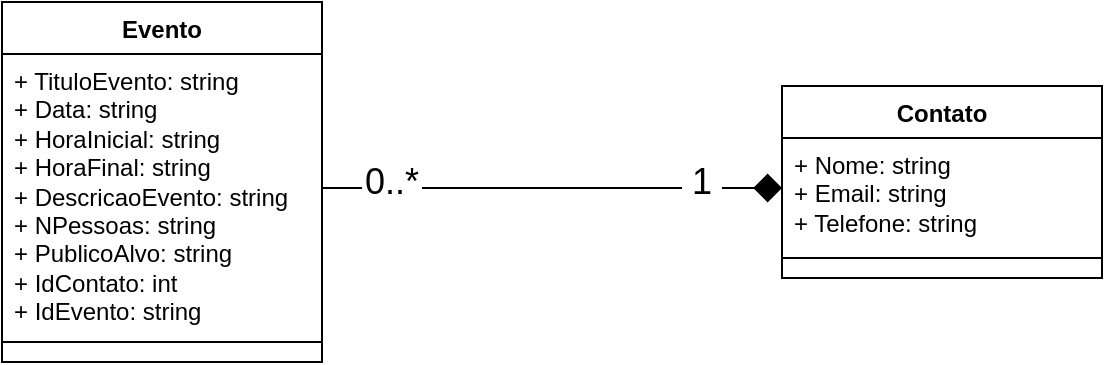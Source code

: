 <mxfile version="24.1.0" type="device">
  <diagram id="C5RBs43oDa-KdzZeNtuy" name="Page-1">
    <mxGraphModel dx="1050" dy="621" grid="1" gridSize="10" guides="1" tooltips="1" connect="1" arrows="1" fold="1" page="1" pageScale="1" pageWidth="827" pageHeight="1169" math="0" shadow="0">
      <root>
        <mxCell id="WIyWlLk6GJQsqaUBKTNV-0" />
        <mxCell id="WIyWlLk6GJQsqaUBKTNV-1" parent="WIyWlLk6GJQsqaUBKTNV-0" />
        <mxCell id="mDrASAeawT7VfgAQTiGS-0" value="Evento" style="swimlane;fontStyle=1;align=center;verticalAlign=top;childLayout=stackLayout;horizontal=1;startSize=26;horizontalStack=0;resizeParent=1;resizeParentMax=0;resizeLast=0;collapsible=1;marginBottom=0;whiteSpace=wrap;html=1;" parent="WIyWlLk6GJQsqaUBKTNV-1" vertex="1">
          <mxGeometry x="140" y="253" width="160" height="180" as="geometry">
            <mxRectangle x="254" y="260" width="100" height="30" as="alternateBounds" />
          </mxGeometry>
        </mxCell>
        <mxCell id="mDrASAeawT7VfgAQTiGS-1" value="+ TituloEvento: string&lt;div&gt;+&amp;nbsp;&lt;span style=&quot;background-color: initial;&quot;&gt;Data: string&lt;/span&gt;&lt;/div&gt;&lt;div&gt;&lt;span style=&quot;background-color: initial;&quot;&gt;+ HoraInicial: string&lt;/span&gt;&lt;/div&gt;&lt;div&gt;&lt;span style=&quot;background-color: initial;&quot;&gt;+ HoraFinal: string&lt;/span&gt;&lt;/div&gt;&lt;div&gt;&lt;span style=&quot;background-color: initial;&quot;&gt;+ DescricaoEvento: string&lt;/span&gt;&lt;/div&gt;&lt;div&gt;&lt;span style=&quot;background-color: initial;&quot;&gt;+ NPessoas: string&lt;/span&gt;&lt;/div&gt;&lt;div&gt;&lt;span style=&quot;background-color: initial;&quot;&gt;+ PublicoAlvo: string&lt;/span&gt;&lt;/div&gt;&lt;div&gt;&lt;span style=&quot;background-color: initial;&quot;&gt;+ IdContato: int&lt;/span&gt;&lt;/div&gt;&lt;div&gt;&lt;span style=&quot;background-color: initial;&quot;&gt;+ IdEvento: string&lt;/span&gt;&lt;/div&gt;" style="text;strokeColor=none;fillColor=none;align=left;verticalAlign=top;spacingLeft=4;spacingRight=4;overflow=hidden;rotatable=0;points=[[0,0.5],[1,0.5]];portConstraint=eastwest;whiteSpace=wrap;html=1;" parent="mDrASAeawT7VfgAQTiGS-0" vertex="1">
          <mxGeometry y="26" width="160" height="134" as="geometry" />
        </mxCell>
        <mxCell id="mDrASAeawT7VfgAQTiGS-2" value="" style="line;strokeWidth=1;fillColor=none;align=left;verticalAlign=middle;spacingTop=-1;spacingLeft=3;spacingRight=3;rotatable=0;labelPosition=right;points=[];portConstraint=eastwest;strokeColor=inherit;" parent="mDrASAeawT7VfgAQTiGS-0" vertex="1">
          <mxGeometry y="160" width="160" height="20" as="geometry" />
        </mxCell>
        <mxCell id="mDrASAeawT7VfgAQTiGS-4" value="Contato" style="swimlane;fontStyle=1;align=center;verticalAlign=top;childLayout=stackLayout;horizontal=1;startSize=26;horizontalStack=0;resizeParent=1;resizeParentMax=0;resizeLast=0;collapsible=1;marginBottom=0;whiteSpace=wrap;html=1;" parent="WIyWlLk6GJQsqaUBKTNV-1" vertex="1">
          <mxGeometry x="530" y="295" width="160" height="96" as="geometry" />
        </mxCell>
        <mxCell id="mDrASAeawT7VfgAQTiGS-5" value="+ Nome: string&lt;div&gt;+ Email: string&lt;/div&gt;&lt;div&gt;+ Telefone: string&lt;/div&gt;" style="text;strokeColor=none;fillColor=none;align=left;verticalAlign=top;spacingLeft=4;spacingRight=4;overflow=hidden;rotatable=0;points=[[0,0.5],[1,0.5]];portConstraint=eastwest;whiteSpace=wrap;html=1;" parent="mDrASAeawT7VfgAQTiGS-4" vertex="1">
          <mxGeometry y="26" width="160" height="50" as="geometry" />
        </mxCell>
        <mxCell id="mDrASAeawT7VfgAQTiGS-6" value="" style="line;strokeWidth=1;fillColor=none;align=left;verticalAlign=middle;spacingTop=-1;spacingLeft=3;spacingRight=3;rotatable=0;labelPosition=right;points=[];portConstraint=eastwest;strokeColor=inherit;" parent="mDrASAeawT7VfgAQTiGS-4" vertex="1">
          <mxGeometry y="76" width="160" height="20" as="geometry" />
        </mxCell>
        <mxCell id="H8qDtkS5dKtcgpQE3_p2-2" style="edgeStyle=orthogonalEdgeStyle;rounded=0;orthogonalLoop=1;jettySize=auto;html=1;endArrow=diamond;endFill=1;endSize=12;exitX=1;exitY=0.5;exitDx=0;exitDy=0;" edge="1" parent="WIyWlLk6GJQsqaUBKTNV-1" source="mDrASAeawT7VfgAQTiGS-1" target="mDrASAeawT7VfgAQTiGS-5">
          <mxGeometry relative="1" as="geometry" />
        </mxCell>
        <mxCell id="H8qDtkS5dKtcgpQE3_p2-4" value="&lt;font style=&quot;font-size: 18px;&quot;&gt;0..*&lt;/font&gt;" style="text;html=1;align=center;verticalAlign=middle;whiteSpace=wrap;rounded=0;fillColor=default;" vertex="1" parent="WIyWlLk6GJQsqaUBKTNV-1">
          <mxGeometry x="320" y="328" width="30" height="30" as="geometry" />
        </mxCell>
        <mxCell id="H8qDtkS5dKtcgpQE3_p2-3" value="1" style="text;html=1;align=center;verticalAlign=middle;whiteSpace=wrap;rounded=0;fillColor=default;strokeWidth=1;fontSize=18;" vertex="1" parent="WIyWlLk6GJQsqaUBKTNV-1">
          <mxGeometry x="480" y="328" width="20" height="30" as="geometry" />
        </mxCell>
      </root>
    </mxGraphModel>
  </diagram>
</mxfile>
